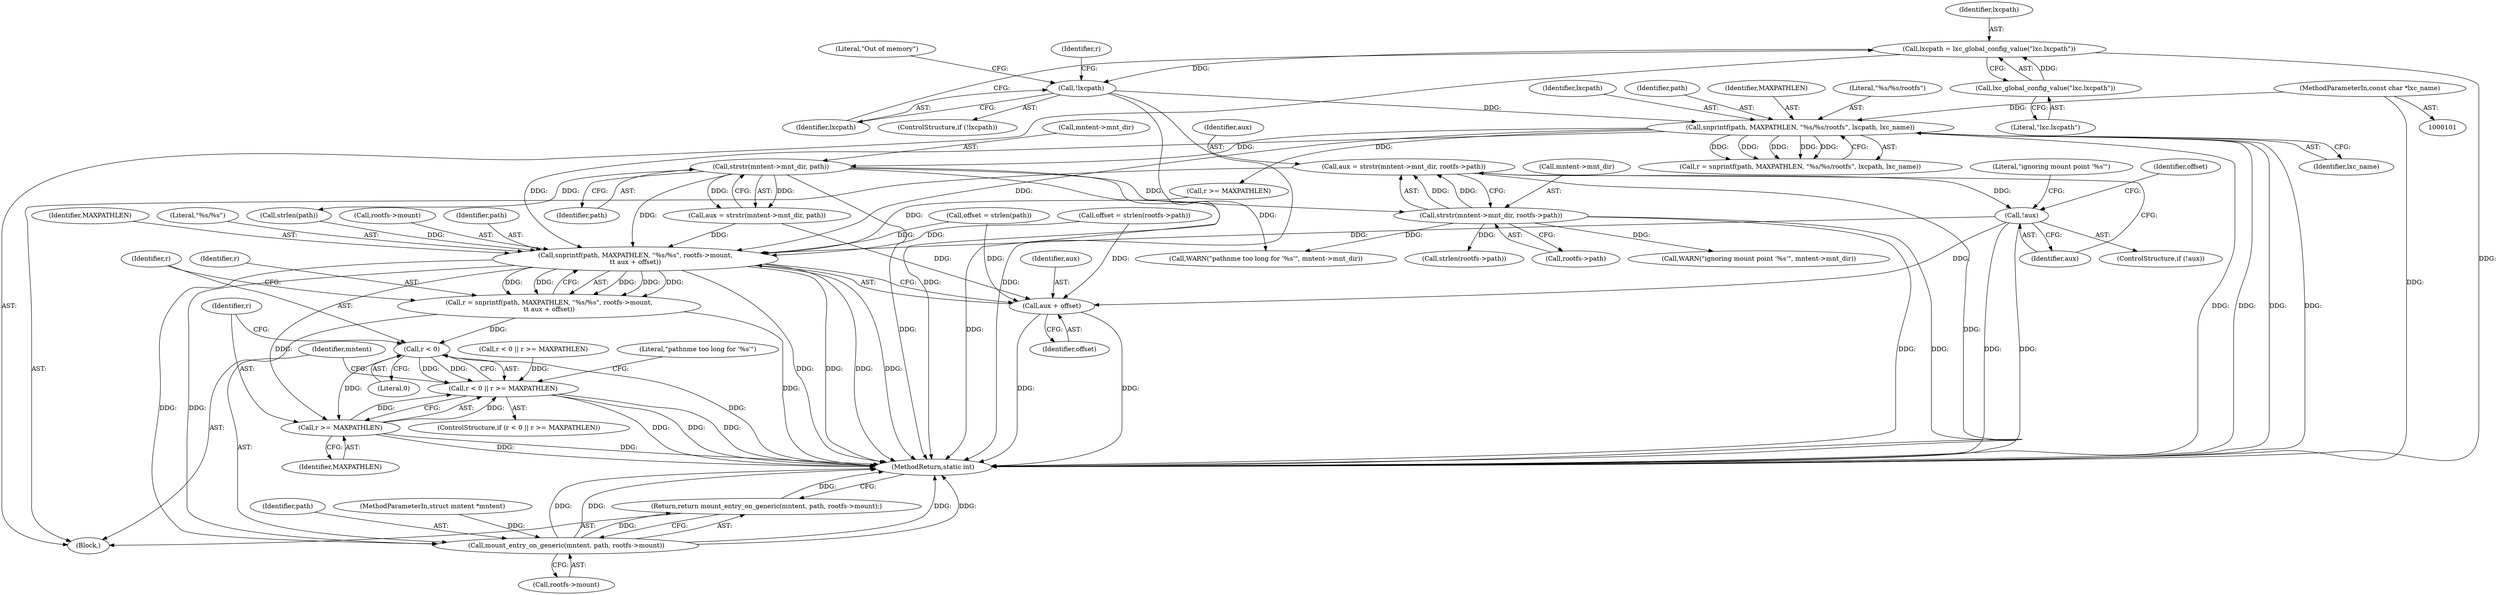 digraph "0_lxc_592fd47a6245508b79fe6ac819fe6d3b2c1289be_6@API" {
"1000161" [label="(Call,aux = strstr(mntent->mnt_dir, rootfs->path))"];
"1000163" [label="(Call,strstr(mntent->mnt_dir, rootfs->path))"];
"1000147" [label="(Call,strstr(mntent->mnt_dir, path))"];
"1000130" [label="(Call,snprintf(path, MAXPATHLEN, \"%s/%s/rootfs\", lxcpath, lxc_name))"];
"1000120" [label="(Call,!lxcpath)"];
"1000115" [label="(Call,lxcpath = lxc_global_config_value(\"lxc.lxcpath\"))"];
"1000117" [label="(Call,lxc_global_config_value(\"lxc.lxcpath\"))"];
"1000104" [label="(MethodParameterIn,const char *lxc_name)"];
"1000171" [label="(Call,!aux)"];
"1000190" [label="(Call,snprintf(path, MAXPATHLEN, \"%s/%s\", rootfs->mount,\n\t\t aux + offset))"];
"1000188" [label="(Call,r = snprintf(path, MAXPATHLEN, \"%s/%s\", rootfs->mount,\n\t\t aux + offset))"];
"1000202" [label="(Call,r < 0)"];
"1000201" [label="(Call,r < 0 || r >= MAXPATHLEN)"];
"1000205" [label="(Call,r >= MAXPATHLEN)"];
"1000218" [label="(Call,mount_entry_on_generic(mntent, path, rootfs->mount))"];
"1000217" [label="(Return,return mount_entry_on_generic(mntent, path, rootfs->mount);)"];
"1000197" [label="(Call,aux + offset)"];
"1000162" [label="(Identifier,aux)"];
"1000200" [label="(ControlStructure,if (r < 0 || r >= MAXPATHLEN))"];
"1000104" [label="(MethodParameterIn,const char *lxc_name)"];
"1000105" [label="(Block,)"];
"1000194" [label="(Call,rootfs->mount)"];
"1000116" [label="(Identifier,lxcpath)"];
"1000205" [label="(Call,r >= MAXPATHLEN)"];
"1000145" [label="(Call,aux = strstr(mntent->mnt_dir, path))"];
"1000171" [label="(Call,!aux)"];
"1000135" [label="(Identifier,lxc_name)"];
"1000181" [label="(Call,offset = strlen(rootfs->path))"];
"1000124" [label="(Literal,\"Out of memory\")"];
"1000163" [label="(Call,strstr(mntent->mnt_dir, rootfs->path))"];
"1000198" [label="(Identifier,aux)"];
"1000133" [label="(Literal,\"%s/%s/rootfs\")"];
"1000161" [label="(Call,aux = strstr(mntent->mnt_dir, rootfs->path))"];
"1000167" [label="(Call,rootfs->path)"];
"1000164" [label="(Call,mntent->mnt_dir)"];
"1000119" [label="(ControlStructure,if (!lxcpath))"];
"1000170" [label="(ControlStructure,if (!aux))"];
"1000191" [label="(Identifier,path)"];
"1000134" [label="(Identifier,lxcpath)"];
"1000120" [label="(Call,!lxcpath)"];
"1000189" [label="(Identifier,r)"];
"1000129" [label="(Identifier,r)"];
"1000201" [label="(Call,r < 0 || r >= MAXPATHLEN)"];
"1000174" [label="(Call,WARN(\"ignoring mount point '%s'\", mntent->mnt_dir))"];
"1000155" [label="(Call,offset = strlen(path))"];
"1000224" [label="(MethodReturn,static int)"];
"1000147" [label="(Call,strstr(mntent->mnt_dir, path))"];
"1000148" [label="(Call,mntent->mnt_dir)"];
"1000221" [label="(Call,rootfs->mount)"];
"1000121" [label="(Identifier,lxcpath)"];
"1000151" [label="(Identifier,path)"];
"1000192" [label="(Identifier,MAXPATHLEN)"];
"1000219" [label="(Identifier,mntent)"];
"1000131" [label="(Identifier,path)"];
"1000117" [label="(Call,lxc_global_config_value(\"lxc.lxcpath\"))"];
"1000128" [label="(Call,r = snprintf(path, MAXPATHLEN, \"%s/%s/rootfs\", lxcpath, lxc_name))"];
"1000217" [label="(Return,return mount_entry_on_generic(mntent, path, rootfs->mount);)"];
"1000157" [label="(Call,strlen(path))"];
"1000190" [label="(Call,snprintf(path, MAXPATHLEN, \"%s/%s\", rootfs->mount,\n\t\t aux + offset))"];
"1000175" [label="(Literal,\"ignoring mount point '%s'\")"];
"1000188" [label="(Call,r = snprintf(path, MAXPATHLEN, \"%s/%s\", rootfs->mount,\n\t\t aux + offset))"];
"1000202" [label="(Call,r < 0)"];
"1000207" [label="(Identifier,MAXPATHLEN)"];
"1000209" [label="(Call,WARN(\"pathnme too long for '%s'\", mntent->mnt_dir))"];
"1000220" [label="(Identifier,path)"];
"1000218" [label="(Call,mount_entry_on_generic(mntent, path, rootfs->mount))"];
"1000197" [label="(Call,aux + offset)"];
"1000193" [label="(Literal,\"%s/%s\")"];
"1000199" [label="(Identifier,offset)"];
"1000210" [label="(Literal,\"pathnme too long for '%s'\")"];
"1000137" [label="(Call,r < 0 || r >= MAXPATHLEN)"];
"1000182" [label="(Identifier,offset)"];
"1000172" [label="(Identifier,aux)"];
"1000102" [label="(MethodParameterIn,struct mntent *mntent)"];
"1000132" [label="(Identifier,MAXPATHLEN)"];
"1000115" [label="(Call,lxcpath = lxc_global_config_value(\"lxc.lxcpath\"))"];
"1000203" [label="(Identifier,r)"];
"1000141" [label="(Call,r >= MAXPATHLEN)"];
"1000130" [label="(Call,snprintf(path, MAXPATHLEN, \"%s/%s/rootfs\", lxcpath, lxc_name))"];
"1000118" [label="(Literal,\"lxc.lxcpath\")"];
"1000206" [label="(Identifier,r)"];
"1000204" [label="(Literal,0)"];
"1000183" [label="(Call,strlen(rootfs->path))"];
"1000161" -> "1000105"  [label="AST: "];
"1000161" -> "1000163"  [label="CFG: "];
"1000162" -> "1000161"  [label="AST: "];
"1000163" -> "1000161"  [label="AST: "];
"1000172" -> "1000161"  [label="CFG: "];
"1000161" -> "1000224"  [label="DDG: "];
"1000163" -> "1000161"  [label="DDG: "];
"1000163" -> "1000161"  [label="DDG: "];
"1000161" -> "1000171"  [label="DDG: "];
"1000163" -> "1000167"  [label="CFG: "];
"1000164" -> "1000163"  [label="AST: "];
"1000167" -> "1000163"  [label="AST: "];
"1000163" -> "1000224"  [label="DDG: "];
"1000163" -> "1000224"  [label="DDG: "];
"1000147" -> "1000163"  [label="DDG: "];
"1000163" -> "1000174"  [label="DDG: "];
"1000163" -> "1000183"  [label="DDG: "];
"1000163" -> "1000209"  [label="DDG: "];
"1000147" -> "1000145"  [label="AST: "];
"1000147" -> "1000151"  [label="CFG: "];
"1000148" -> "1000147"  [label="AST: "];
"1000151" -> "1000147"  [label="AST: "];
"1000145" -> "1000147"  [label="CFG: "];
"1000147" -> "1000224"  [label="DDG: "];
"1000147" -> "1000224"  [label="DDG: "];
"1000147" -> "1000145"  [label="DDG: "];
"1000147" -> "1000145"  [label="DDG: "];
"1000130" -> "1000147"  [label="DDG: "];
"1000147" -> "1000157"  [label="DDG: "];
"1000147" -> "1000190"  [label="DDG: "];
"1000147" -> "1000209"  [label="DDG: "];
"1000130" -> "1000128"  [label="AST: "];
"1000130" -> "1000135"  [label="CFG: "];
"1000131" -> "1000130"  [label="AST: "];
"1000132" -> "1000130"  [label="AST: "];
"1000133" -> "1000130"  [label="AST: "];
"1000134" -> "1000130"  [label="AST: "];
"1000135" -> "1000130"  [label="AST: "];
"1000128" -> "1000130"  [label="CFG: "];
"1000130" -> "1000224"  [label="DDG: "];
"1000130" -> "1000224"  [label="DDG: "];
"1000130" -> "1000224"  [label="DDG: "];
"1000130" -> "1000224"  [label="DDG: "];
"1000130" -> "1000128"  [label="DDG: "];
"1000130" -> "1000128"  [label="DDG: "];
"1000130" -> "1000128"  [label="DDG: "];
"1000130" -> "1000128"  [label="DDG: "];
"1000130" -> "1000128"  [label="DDG: "];
"1000120" -> "1000130"  [label="DDG: "];
"1000104" -> "1000130"  [label="DDG: "];
"1000130" -> "1000141"  [label="DDG: "];
"1000130" -> "1000190"  [label="DDG: "];
"1000130" -> "1000190"  [label="DDG: "];
"1000120" -> "1000119"  [label="AST: "];
"1000120" -> "1000121"  [label="CFG: "];
"1000121" -> "1000120"  [label="AST: "];
"1000124" -> "1000120"  [label="CFG: "];
"1000129" -> "1000120"  [label="CFG: "];
"1000120" -> "1000224"  [label="DDG: "];
"1000120" -> "1000224"  [label="DDG: "];
"1000115" -> "1000120"  [label="DDG: "];
"1000115" -> "1000105"  [label="AST: "];
"1000115" -> "1000117"  [label="CFG: "];
"1000116" -> "1000115"  [label="AST: "];
"1000117" -> "1000115"  [label="AST: "];
"1000121" -> "1000115"  [label="CFG: "];
"1000115" -> "1000224"  [label="DDG: "];
"1000117" -> "1000115"  [label="DDG: "];
"1000117" -> "1000118"  [label="CFG: "];
"1000118" -> "1000117"  [label="AST: "];
"1000104" -> "1000101"  [label="AST: "];
"1000104" -> "1000224"  [label="DDG: "];
"1000171" -> "1000170"  [label="AST: "];
"1000171" -> "1000172"  [label="CFG: "];
"1000172" -> "1000171"  [label="AST: "];
"1000175" -> "1000171"  [label="CFG: "];
"1000182" -> "1000171"  [label="CFG: "];
"1000171" -> "1000224"  [label="DDG: "];
"1000171" -> "1000224"  [label="DDG: "];
"1000171" -> "1000190"  [label="DDG: "];
"1000171" -> "1000197"  [label="DDG: "];
"1000190" -> "1000188"  [label="AST: "];
"1000190" -> "1000197"  [label="CFG: "];
"1000191" -> "1000190"  [label="AST: "];
"1000192" -> "1000190"  [label="AST: "];
"1000193" -> "1000190"  [label="AST: "];
"1000194" -> "1000190"  [label="AST: "];
"1000197" -> "1000190"  [label="AST: "];
"1000188" -> "1000190"  [label="CFG: "];
"1000190" -> "1000224"  [label="DDG: "];
"1000190" -> "1000224"  [label="DDG: "];
"1000190" -> "1000224"  [label="DDG: "];
"1000190" -> "1000224"  [label="DDG: "];
"1000190" -> "1000188"  [label="DDG: "];
"1000190" -> "1000188"  [label="DDG: "];
"1000190" -> "1000188"  [label="DDG: "];
"1000190" -> "1000188"  [label="DDG: "];
"1000190" -> "1000188"  [label="DDG: "];
"1000157" -> "1000190"  [label="DDG: "];
"1000141" -> "1000190"  [label="DDG: "];
"1000145" -> "1000190"  [label="DDG: "];
"1000181" -> "1000190"  [label="DDG: "];
"1000155" -> "1000190"  [label="DDG: "];
"1000190" -> "1000205"  [label="DDG: "];
"1000190" -> "1000218"  [label="DDG: "];
"1000190" -> "1000218"  [label="DDG: "];
"1000188" -> "1000105"  [label="AST: "];
"1000189" -> "1000188"  [label="AST: "];
"1000203" -> "1000188"  [label="CFG: "];
"1000188" -> "1000224"  [label="DDG: "];
"1000188" -> "1000202"  [label="DDG: "];
"1000202" -> "1000201"  [label="AST: "];
"1000202" -> "1000204"  [label="CFG: "];
"1000203" -> "1000202"  [label="AST: "];
"1000204" -> "1000202"  [label="AST: "];
"1000206" -> "1000202"  [label="CFG: "];
"1000201" -> "1000202"  [label="CFG: "];
"1000202" -> "1000224"  [label="DDG: "];
"1000202" -> "1000201"  [label="DDG: "];
"1000202" -> "1000201"  [label="DDG: "];
"1000202" -> "1000205"  [label="DDG: "];
"1000201" -> "1000200"  [label="AST: "];
"1000201" -> "1000205"  [label="CFG: "];
"1000205" -> "1000201"  [label="AST: "];
"1000210" -> "1000201"  [label="CFG: "];
"1000219" -> "1000201"  [label="CFG: "];
"1000201" -> "1000224"  [label="DDG: "];
"1000201" -> "1000224"  [label="DDG: "];
"1000201" -> "1000224"  [label="DDG: "];
"1000137" -> "1000201"  [label="DDG: "];
"1000205" -> "1000201"  [label="DDG: "];
"1000205" -> "1000201"  [label="DDG: "];
"1000205" -> "1000207"  [label="CFG: "];
"1000206" -> "1000205"  [label="AST: "];
"1000207" -> "1000205"  [label="AST: "];
"1000205" -> "1000224"  [label="DDG: "];
"1000205" -> "1000224"  [label="DDG: "];
"1000218" -> "1000217"  [label="AST: "];
"1000218" -> "1000221"  [label="CFG: "];
"1000219" -> "1000218"  [label="AST: "];
"1000220" -> "1000218"  [label="AST: "];
"1000221" -> "1000218"  [label="AST: "];
"1000217" -> "1000218"  [label="CFG: "];
"1000218" -> "1000224"  [label="DDG: "];
"1000218" -> "1000224"  [label="DDG: "];
"1000218" -> "1000224"  [label="DDG: "];
"1000218" -> "1000224"  [label="DDG: "];
"1000218" -> "1000217"  [label="DDG: "];
"1000102" -> "1000218"  [label="DDG: "];
"1000217" -> "1000105"  [label="AST: "];
"1000224" -> "1000217"  [label="CFG: "];
"1000217" -> "1000224"  [label="DDG: "];
"1000197" -> "1000199"  [label="CFG: "];
"1000198" -> "1000197"  [label="AST: "];
"1000199" -> "1000197"  [label="AST: "];
"1000197" -> "1000224"  [label="DDG: "];
"1000197" -> "1000224"  [label="DDG: "];
"1000145" -> "1000197"  [label="DDG: "];
"1000181" -> "1000197"  [label="DDG: "];
"1000155" -> "1000197"  [label="DDG: "];
}
